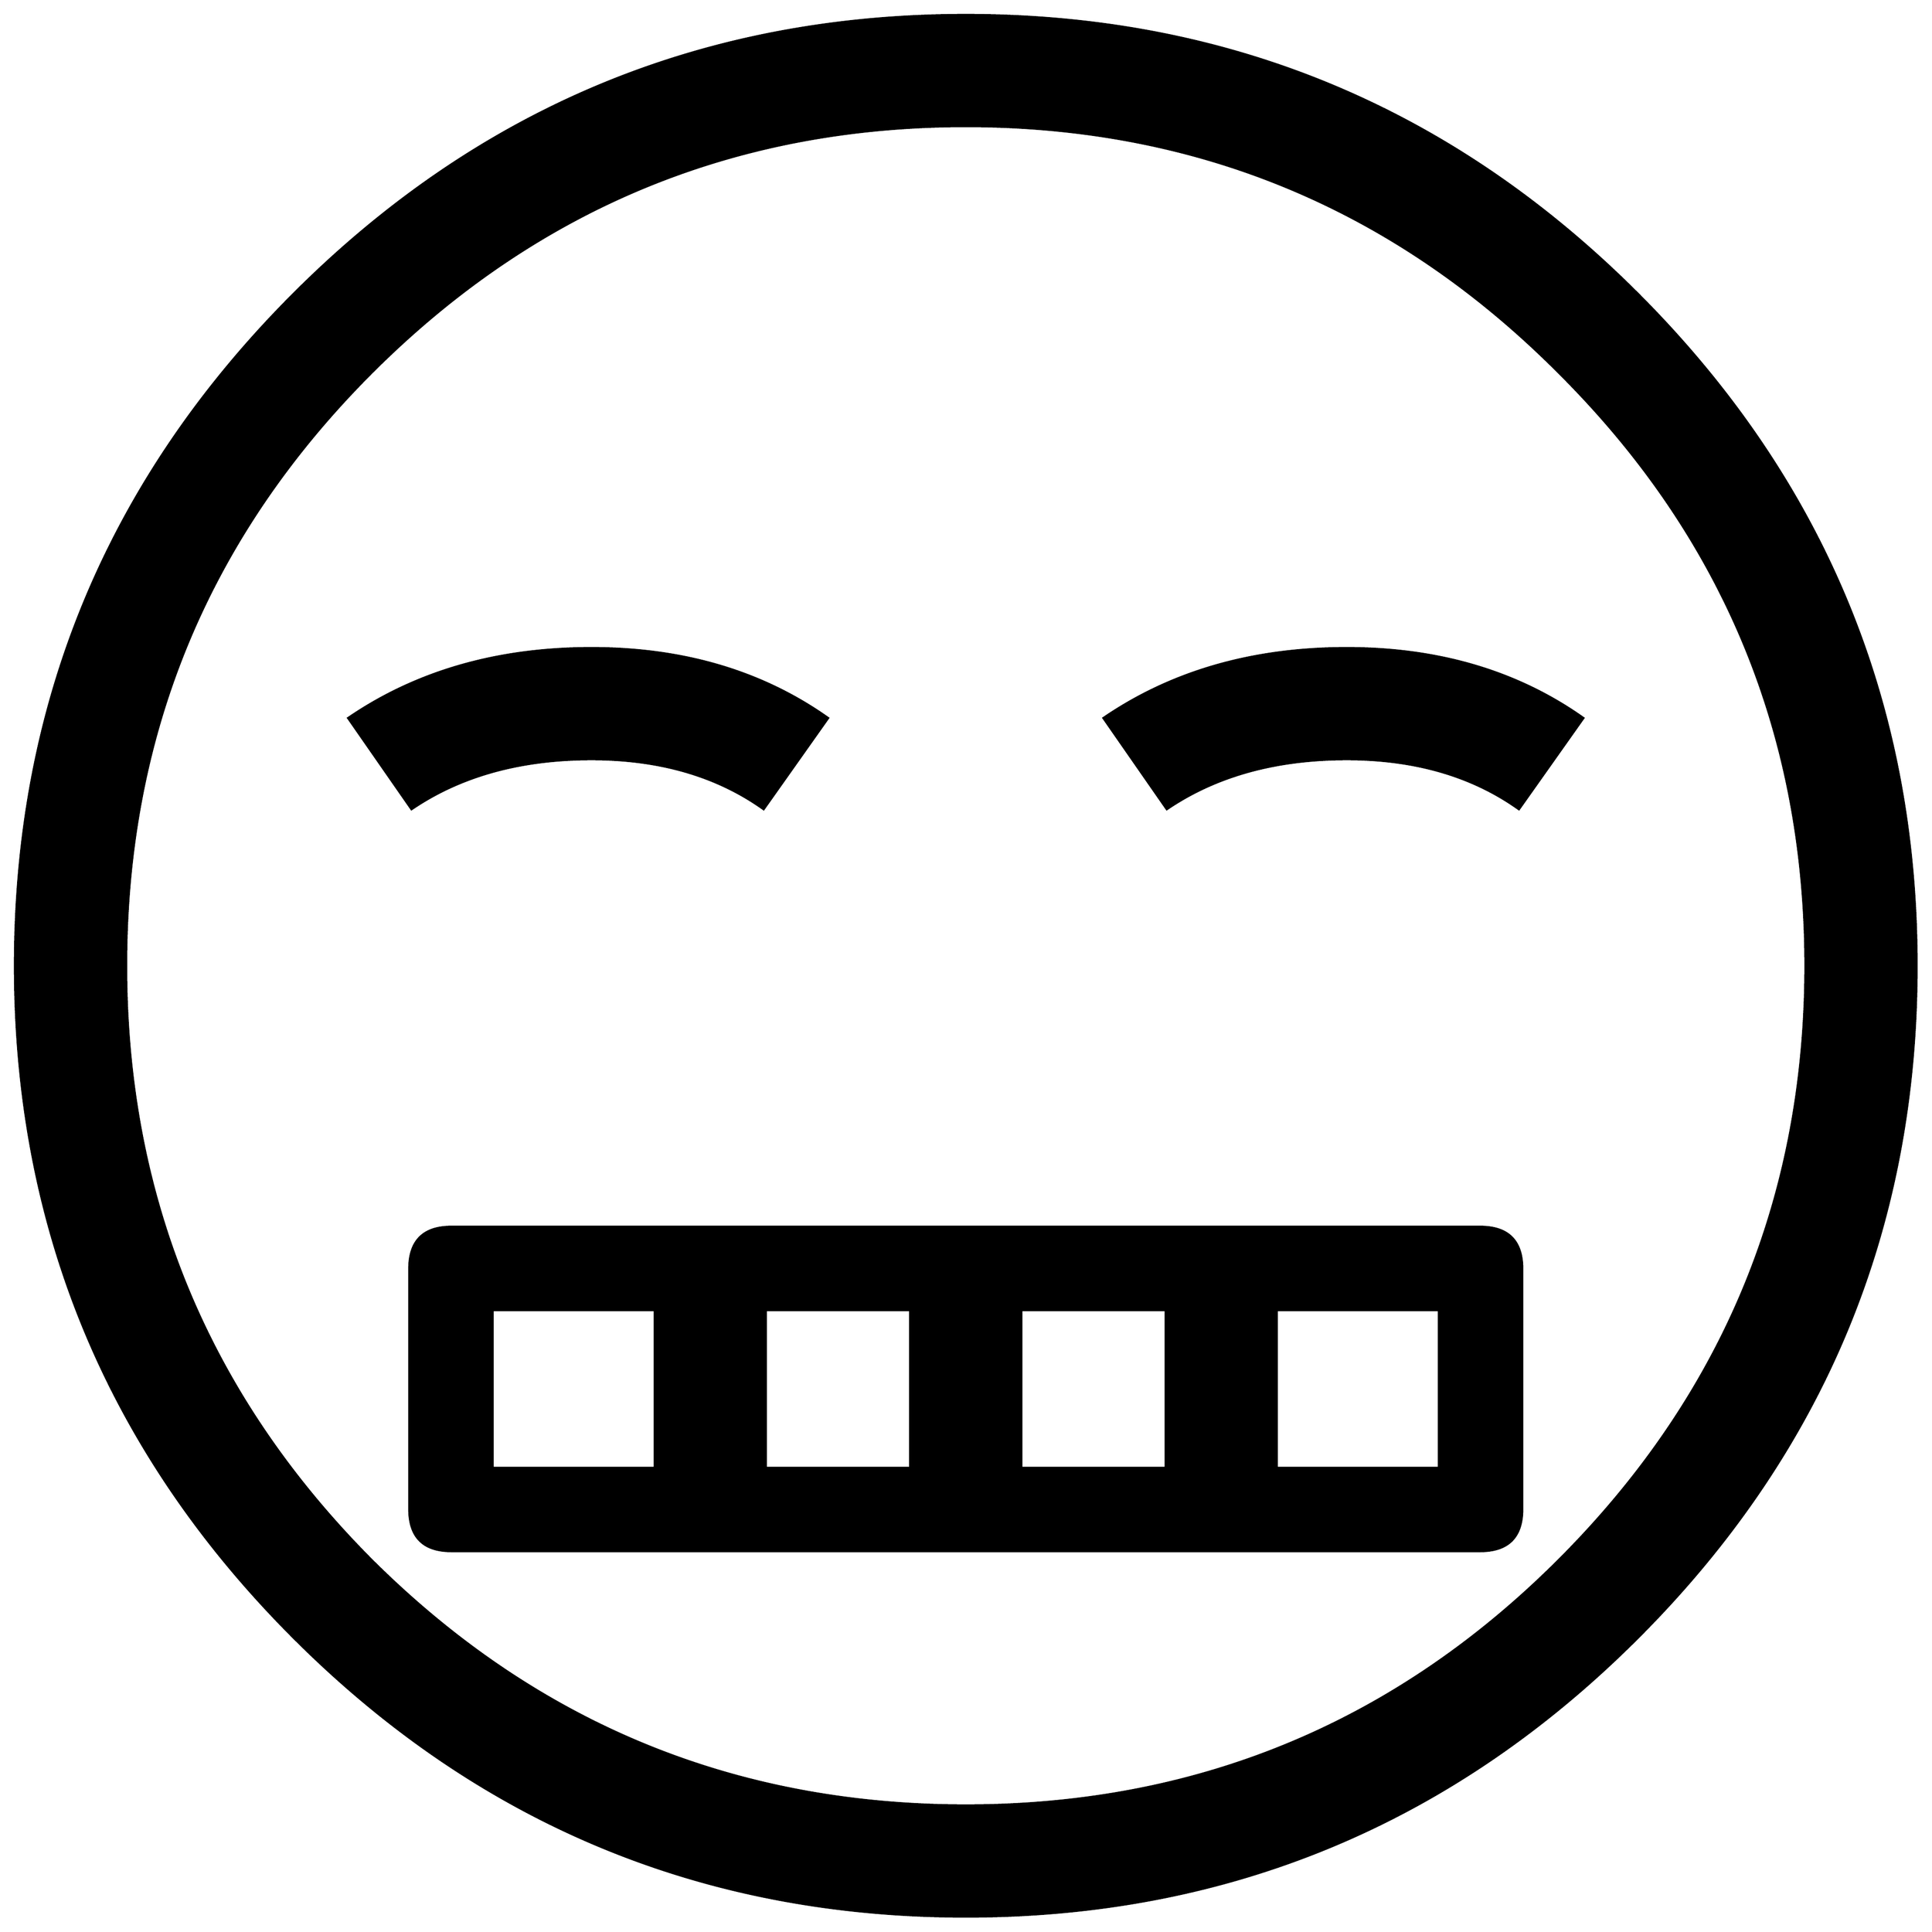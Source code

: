 


\begin{tikzpicture}[y=0.80pt, x=0.80pt, yscale=-1.0, xscale=1.0, inner sep=0pt, outer sep=0pt]
\begin{scope}[shift={(100.0,1706.0)},nonzero rule]
  \path[draw=.,fill=.,line width=1.600pt] (1794.0,-582.0) ..
    controls (1794.0,-346.0) and (1710.333,-144.333) ..
    (1543.0,23.0) .. controls (1375.667,190.333) and (1174.0,274.0)
    .. (938.0,274.0) .. controls (702.0,274.0) and (500.333,190.333)
    .. (333.0,23.0) .. controls (165.667,-144.333) and (82.0,-346.0)
    .. (82.0,-582.0) .. controls (82.0,-818.0) and
    (165.667,-1019.667) .. (333.0,-1187.0) .. controls
    (500.333,-1354.333) and (702.0,-1438.0) .. (938.0,-1438.0) ..
    controls (1174.0,-1438.0) and (1375.667,-1354.333) ..
    (1543.0,-1187.0) .. controls (1710.333,-1019.667) and
    (1794.0,-818.0) .. (1794.0,-582.0) -- cycle(1694.0,-582.0)
    .. controls (1694.0,-790.667) and (1620.0,-968.667) ..
    (1472.0,-1116.0) .. controls (1324.667,-1264.0) and
    (1146.667,-1338.0) .. (938.0,-1338.0) .. controls
    (729.333,-1338.0) and (551.0,-1264.0) .. (403.0,-1116.0) ..
    controls (255.667,-968.667) and (182.0,-790.667) .. (182.0,-582.0)
    .. controls (182.0,-373.333) and (255.667,-195.0) ..
    (403.0,-47.0) .. controls (551.0,100.333) and (729.333,174.0) ..
    (938.0,174.0) .. controls (1146.667,174.0) and (1324.667,100.333)
    .. (1472.0,-47.0) .. controls (1620.0,-195.0) and
    (1694.0,-373.333) .. (1694.0,-582.0) -- cycle(1494.0,-805.0)
    -- (1436.0,-723.0) .. controls (1394.0,-753.0) and
    (1342.333,-768.0) .. (1281.0,-768.0) .. controls
    (1217.0,-768.0) and (1163.0,-753.0) .. (1119.0,-723.0) --
    (1062.0,-805.0) .. controls (1123.333,-847.0) and
    (1196.333,-868.0) .. (1281.0,-868.0) .. controls
    (1363.667,-868.0) and (1434.667,-847.0) .. (1494.0,-805.0) --
    cycle(814.0,-805.0) -- (756.0,-723.0) .. controls
    (714.0,-753.0) and (662.333,-768.0) .. (601.0,-768.0) ..
    controls (537.0,-768.0) and (483.0,-753.0) .. (439.0,-723.0)
    -- (382.0,-805.0) .. controls (443.333,-847.0) and
    (516.333,-868.0) .. (601.0,-868.0) .. controls (683.667,-868.0)
    and (754.667,-847.0) .. (814.0,-805.0) -- cycle(1439.0,-93.0)
    .. controls (1439.0,-67.667) and (1426.333,-55.0) ..
    (1401.0,-55.0) -- (475.0,-55.0) .. controls (449.667,-55.0)
    and (437.0,-67.667) .. (437.0,-93.0) -- (437.0,-309.0) ..
    controls (437.0,-334.333) and (449.667,-347.0) .. (475.0,-347.0)
    -- (1401.0,-347.0) .. controls (1426.333,-347.0) and
    (1439.0,-334.333) .. (1439.0,-309.0) -- (1439.0,-93.0) --
    cycle(1364.0,-130.0) -- (1364.0,-272.0) -- (1218.0,-272.0)
    -- (1218.0,-130.0) -- (1364.0,-130.0) --
    cycle(1118.0,-130.0) -- (1118.0,-272.0) -- (988.0,-272.0) --
    (988.0,-130.0) -- (1118.0,-130.0) -- cycle(888.0,-130.0) --
    (888.0,-272.0) -- (758.0,-272.0) -- (758.0,-130.0) --
    (888.0,-130.0) -- cycle(658.0,-130.0) -- (658.0,-272.0) --
    (512.0,-272.0) -- (512.0,-130.0) -- (658.0,-130.0) -- cycle;
\end{scope}

\end{tikzpicture}

